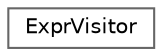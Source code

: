 digraph "Graphical Class Hierarchy"
{
 // LATEX_PDF_SIZE
  bgcolor="transparent";
  edge [fontname=Helvetica,fontsize=10,labelfontname=Helvetica,labelfontsize=10];
  node [fontname=Helvetica,fontsize=10,shape=box,height=0.2,width=0.4];
  rankdir="LR";
  Node0 [id="Node000000",label="ExprVisitor",height=0.2,width=0.4,color="grey40", fillcolor="white", style="filled",URL="$classExprVisitor.html",tooltip="Abstract base class for expression visitors."];
}
